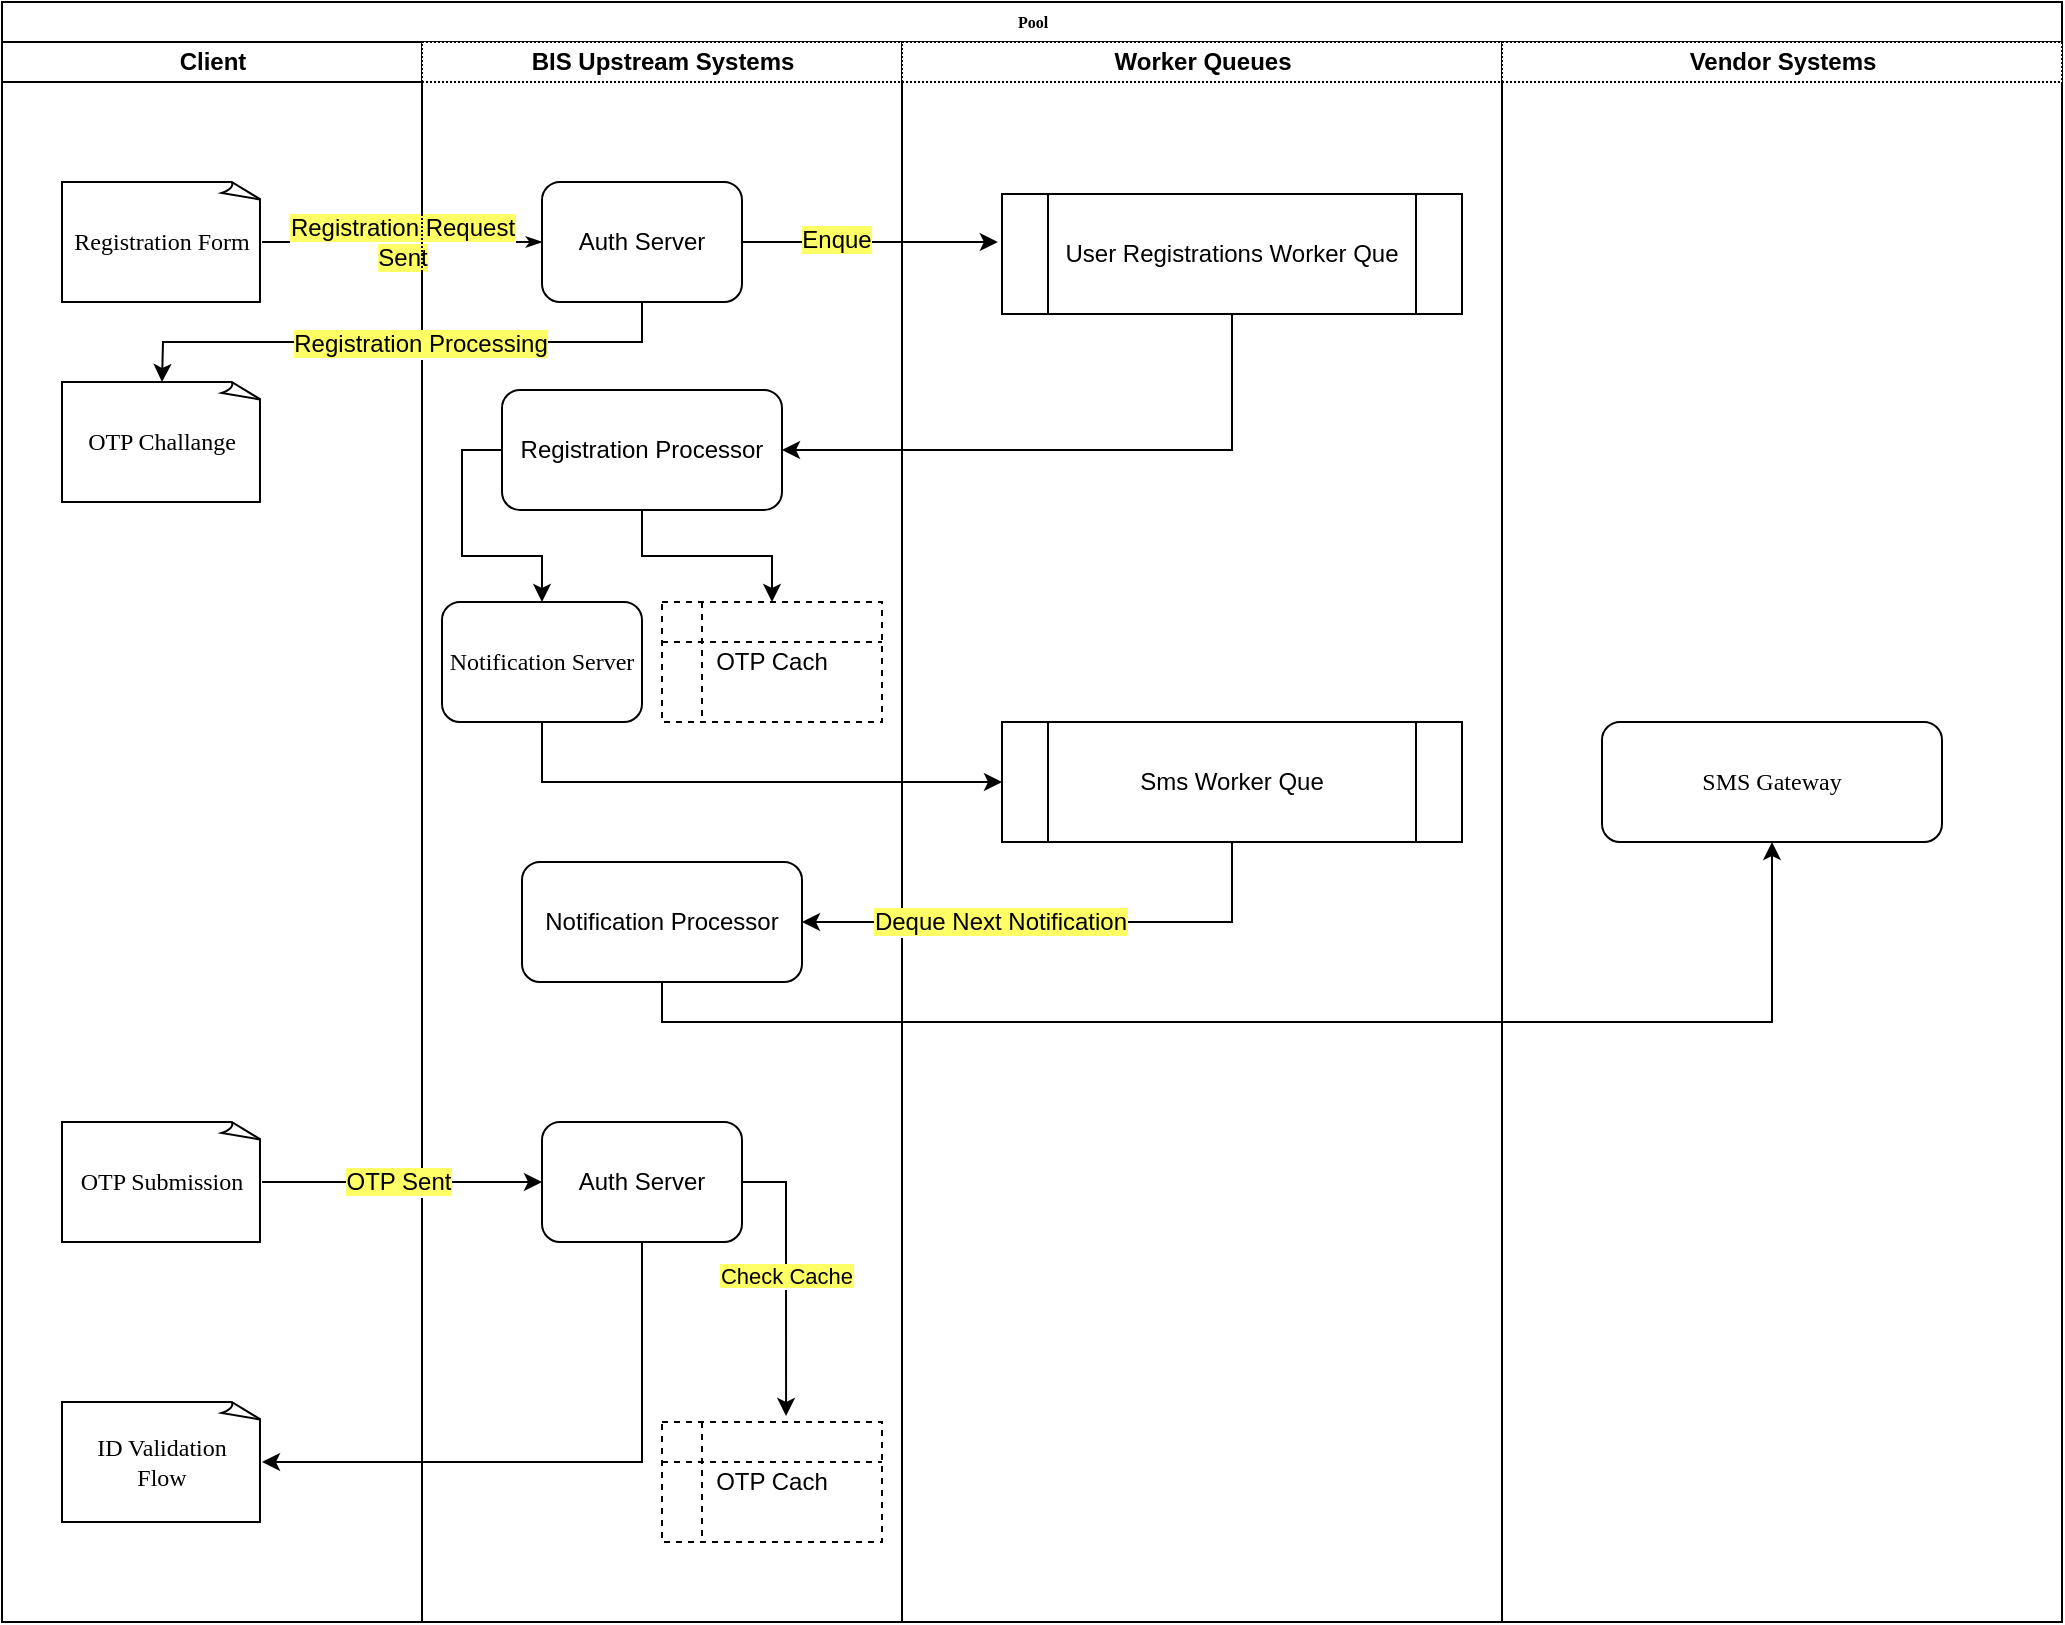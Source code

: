<mxfile version="12.1.3" type="github" pages="2">
  <diagram name="Page-1" id="74e2e168-ea6b-b213-b513-2b3c1d86103e">
    <mxGraphModel dx="1412" dy="827" grid="1" gridSize="10" guides="1" tooltips="1" connect="1" arrows="1" fold="1" page="1" pageScale="1" pageWidth="1100" pageHeight="850" background="#ffffff" math="0" shadow="0">
      <root>
        <mxCell id="0"/>
        <mxCell id="1" parent="0"/>
        <mxCell id="77e6c97f196da883-1" value="Pool" style="swimlane;html=1;childLayout=stackLayout;startSize=20;rounded=0;shadow=0;labelBackgroundColor=none;strokeColor=#000000;strokeWidth=1;fillColor=#ffffff;fontFamily=Verdana;fontSize=8;fontColor=#000000;align=center;" parent="1" vertex="1">
          <mxGeometry x="70" y="40" width="1030" height="810" as="geometry"/>
        </mxCell>
        <mxCell id="77e6c97f196da883-2" value="Client" style="swimlane;html=1;startSize=20;" parent="77e6c97f196da883-1" vertex="1">
          <mxGeometry y="20" width="210" height="790" as="geometry"/>
        </mxCell>
        <mxCell id="77e6c97f196da883-8" value="&lt;font style=&quot;font-size: 12px&quot;&gt;Registration Form&lt;/font&gt;" style="whiteSpace=wrap;html=1;shape=mxgraph.basic.document;shadow=0;fontFamily=Verdana;fontSize=8;fontColor=#000000;align=center;strokeColor=#000000;strokeWidth=1;fillColor=#ffffff;" parent="77e6c97f196da883-2" vertex="1">
          <mxGeometry x="30" y="70" width="100" height="60" as="geometry"/>
        </mxCell>
        <mxCell id="rNpucQpz812tMkQy0poS-6" value="&lt;font style=&quot;font-size: 12px&quot;&gt;OTP Challange&lt;/font&gt;" style="whiteSpace=wrap;html=1;shape=mxgraph.basic.document;shadow=0;fontFamily=Verdana;fontSize=8;fontColor=#000000;align=center;strokeColor=#000000;strokeWidth=1;fillColor=#ffffff;" parent="77e6c97f196da883-2" vertex="1">
          <mxGeometry x="30" y="170" width="100" height="60" as="geometry"/>
        </mxCell>
        <mxCell id="rNpucQpz812tMkQy0poS-40" value="&lt;font style=&quot;font-size: 12px&quot;&gt;OTP Submission&lt;/font&gt;" style="whiteSpace=wrap;html=1;shape=mxgraph.basic.document;shadow=0;fontFamily=Verdana;fontSize=8;fontColor=#000000;align=center;strokeColor=#000000;strokeWidth=1;fillColor=#ffffff;" parent="77e6c97f196da883-2" vertex="1">
          <mxGeometry x="30" y="540" width="100" height="60" as="geometry"/>
        </mxCell>
        <mxCell id="rNpucQpz812tMkQy0poS-51" value="&lt;font style=&quot;font-size: 12px&quot;&gt;ID Validation&lt;br&gt;Flow&lt;br&gt;&lt;/font&gt;" style="whiteSpace=wrap;html=1;shape=mxgraph.basic.document;shadow=0;fontFamily=Verdana;fontSize=8;fontColor=#000000;align=center;strokeColor=#000000;strokeWidth=1;fillColor=#ffffff;" parent="77e6c97f196da883-2" vertex="1">
          <mxGeometry x="30" y="680" width="100" height="60" as="geometry"/>
        </mxCell>
        <mxCell id="77e6c97f196da883-26" style="edgeStyle=orthogonalEdgeStyle;rounded=1;html=1;labelBackgroundColor=none;startArrow=none;startFill=0;startSize=5;endArrow=classicThin;endFill=1;endSize=5;jettySize=auto;orthogonalLoop=1;strokeColor=#000000;strokeWidth=1;fontFamily=Verdana;fontSize=8;fontColor=#000000;entryX=0;entryY=0.5;entryDx=0;entryDy=0;" parent="77e6c97f196da883-1" source="77e6c97f196da883-8" target="77e6c97f196da883-12" edge="1">
          <mxGeometry relative="1" as="geometry">
            <mxPoint x="190" y="115" as="targetPoint"/>
          </mxGeometry>
        </mxCell>
        <mxCell id="rNpucQpz812tMkQy0poS-1" value="&lt;span style=&quot;background-color: rgb(255 , 255 , 102)&quot;&gt;Registration Request&lt;br&gt;Sent&lt;br&gt;&lt;/span&gt;" style="text;html=1;resizable=0;points=[];align=center;verticalAlign=middle;labelBackgroundColor=#ffffff;" parent="77e6c97f196da883-26" vertex="1" connectable="0">
          <mxGeometry x="-0.314" relative="1" as="geometry">
            <mxPoint x="22" as="offset"/>
          </mxGeometry>
        </mxCell>
        <mxCell id="77e6c97f196da883-4" value="BIS Upstream Systems" style="swimlane;html=1;startSize=20;dashed=1;dashPattern=1 1;" parent="77e6c97f196da883-1" vertex="1">
          <mxGeometry x="210" y="20" width="240" height="790" as="geometry"/>
        </mxCell>
        <mxCell id="77e6c97f196da883-12" value="&lt;p&gt;&lt;span id=&quot;docs-internal-guid-2077749d-7fff-49c3-02e4-d4d9bcf073a4&quot;&gt;&lt;span style=&quot;font-family: &amp;#34;arial&amp;#34; ; background-color: transparent ; vertical-align: baseline ; white-space: pre-wrap&quot;&gt;&lt;font style=&quot;font-size: 12px&quot;&gt;Auth Server&lt;/font&gt;&lt;/span&gt;&lt;/span&gt;&lt;/p&gt;" style="rounded=1;whiteSpace=wrap;html=1;shadow=0;labelBackgroundColor=none;strokeColor=#000000;strokeWidth=1;fillColor=#ffffff;fontFamily=Verdana;fontSize=8;fontColor=#000000;align=center;" parent="77e6c97f196da883-4" vertex="1">
          <mxGeometry x="60" y="70" width="100" height="60" as="geometry"/>
        </mxCell>
        <mxCell id="77e6c97f196da883-14" value="&lt;span style=&quot;font-family: &amp;#34;arial&amp;#34; ; font-size: 12px ; white-space: pre-wrap&quot;&gt;Notification Processor&lt;/span&gt;" style="rounded=1;whiteSpace=wrap;html=1;shadow=0;labelBackgroundColor=none;strokeColor=#000000;strokeWidth=1;fillColor=#ffffff;fontFamily=Verdana;fontSize=8;fontColor=#000000;align=center;" parent="77e6c97f196da883-4" vertex="1">
          <mxGeometry x="50" y="410" width="140" height="60" as="geometry"/>
        </mxCell>
        <mxCell id="rNpucQpz812tMkQy0poS-17" value="OTP Cach" style="shape=internalStorage;whiteSpace=wrap;html=1;backgroundOutline=1;dashed=1;" parent="77e6c97f196da883-4" vertex="1">
          <mxGeometry x="120" y="280" width="110" height="60" as="geometry"/>
        </mxCell>
        <mxCell id="77e6c97f196da883-17" value="&lt;font style=&quot;font-size: 12px&quot;&gt;Notification Server&lt;/font&gt;" style="rounded=1;whiteSpace=wrap;html=1;shadow=0;labelBackgroundColor=none;strokeColor=#000000;strokeWidth=1;fillColor=#ffffff;fontFamily=Verdana;fontSize=8;fontColor=#000000;align=center;" parent="77e6c97f196da883-4" vertex="1">
          <mxGeometry x="10" y="280" width="100" height="60" as="geometry"/>
        </mxCell>
        <mxCell id="rNpucQpz812tMkQy0poS-49" value="&lt;span style=&quot;background-color: rgb(255 , 255 , 102)&quot;&gt;Check Cache&lt;/span&gt;" style="edgeStyle=orthogonalEdgeStyle;rounded=0;orthogonalLoop=1;jettySize=auto;html=1;exitX=1;exitY=0.5;exitDx=0;exitDy=0;entryX=0.564;entryY=-0.05;entryDx=0;entryDy=0;entryPerimeter=0;" parent="77e6c97f196da883-4" source="rNpucQpz812tMkQy0poS-41" target="rNpucQpz812tMkQy0poS-43" edge="1">
          <mxGeometry relative="1" as="geometry"/>
        </mxCell>
        <mxCell id="rNpucQpz812tMkQy0poS-41" value="&lt;p&gt;&lt;span id=&quot;docs-internal-guid-2077749d-7fff-49c3-02e4-d4d9bcf073a4&quot;&gt;&lt;span style=&quot;font-family: &amp;#34;arial&amp;#34; ; background-color: transparent ; vertical-align: baseline ; white-space: pre-wrap&quot;&gt;&lt;font style=&quot;font-size: 12px&quot;&gt;Auth Server&lt;/font&gt;&lt;/span&gt;&lt;/span&gt;&lt;/p&gt;" style="rounded=1;whiteSpace=wrap;html=1;shadow=0;labelBackgroundColor=none;strokeColor=#000000;strokeWidth=1;fillColor=#ffffff;fontFamily=Verdana;fontSize=8;fontColor=#000000;align=center;" parent="77e6c97f196da883-4" vertex="1">
          <mxGeometry x="60" y="540" width="100" height="60" as="geometry"/>
        </mxCell>
        <mxCell id="rNpucQpz812tMkQy0poS-43" value="OTP Cach" style="shape=internalStorage;whiteSpace=wrap;html=1;backgroundOutline=1;dashed=1;" parent="77e6c97f196da883-4" vertex="1">
          <mxGeometry x="120" y="690" width="110" height="60" as="geometry"/>
        </mxCell>
        <mxCell id="77e6c97f196da883-5" value="Worker Queues" style="swimlane;html=1;startSize=20;dashed=1;dashPattern=1 1;" parent="77e6c97f196da883-1" vertex="1">
          <mxGeometry x="450" y="20" width="300" height="790" as="geometry"/>
        </mxCell>
        <mxCell id="rNpucQpz812tMkQy0poS-3" value="&lt;span id=&quot;docs-internal-guid-0f14bd20-7fff-1467-3f81-4064697fa3dc&quot;&gt;&lt;span style=&quot;font-family: &amp;#34;arial&amp;#34; ; background-color: transparent ; vertical-align: baseline ; white-space: pre-wrap&quot;&gt;&lt;font style=&quot;font-size: 12px&quot;&gt;User Registrations Worker Que&lt;/font&gt;&lt;/span&gt;&lt;/span&gt;" style="shape=process;whiteSpace=wrap;html=1;backgroundOutline=1;" parent="77e6c97f196da883-5" vertex="1">
          <mxGeometry x="50" y="76" width="230" height="60" as="geometry"/>
        </mxCell>
        <mxCell id="rNpucQpz812tMkQy0poS-33" value="&lt;span id=&quot;docs-internal-guid-0f14bd20-7fff-1467-3f81-4064697fa3dc&quot;&gt;&lt;span style=&quot;font-family: &amp;#34;arial&amp;#34; ; background-color: transparent ; vertical-align: baseline ; white-space: pre-wrap&quot;&gt;&lt;font style=&quot;font-size: 12px&quot;&gt;Sms Worker Que&lt;/font&gt;&lt;/span&gt;&lt;/span&gt;" style="shape=process;whiteSpace=wrap;html=1;backgroundOutline=1;" parent="77e6c97f196da883-5" vertex="1">
          <mxGeometry x="50" y="340" width="230" height="60" as="geometry"/>
        </mxCell>
        <mxCell id="77e6c97f196da883-7" value="Vendor Systems" style="swimlane;html=1;startSize=20;dashed=1;dashPattern=1 1;" parent="77e6c97f196da883-1" vertex="1">
          <mxGeometry x="750" y="20" width="280" height="790" as="geometry"/>
        </mxCell>
        <mxCell id="77e6c97f196da883-24" value="&lt;font style=&quot;font-size: 12px&quot;&gt;SMS Gateway&lt;/font&gt;" style="rounded=1;whiteSpace=wrap;html=1;shadow=0;labelBackgroundColor=none;strokeColor=#000000;strokeWidth=1;fillColor=#ffffff;fontFamily=Verdana;fontSize=8;fontColor=#000000;align=center;" parent="77e6c97f196da883-7" vertex="1">
          <mxGeometry x="50" y="340" width="170" height="60" as="geometry"/>
        </mxCell>
        <mxCell id="rNpucQpz812tMkQy0poS-4" style="edgeStyle=orthogonalEdgeStyle;rounded=0;orthogonalLoop=1;jettySize=auto;html=1;exitX=1;exitY=0.5;exitDx=0;exitDy=0;entryX=-0.009;entryY=0.4;entryDx=0;entryDy=0;entryPerimeter=0;" parent="77e6c97f196da883-1" source="77e6c97f196da883-12" target="rNpucQpz812tMkQy0poS-3" edge="1">
          <mxGeometry relative="1" as="geometry"/>
        </mxCell>
        <mxCell id="rNpucQpz812tMkQy0poS-14" value="&lt;span style=&quot;background-color: rgb(255 , 255 , 102)&quot;&gt;Enque&lt;/span&gt;" style="text;html=1;resizable=0;points=[];align=center;verticalAlign=middle;labelBackgroundColor=#ffffff;" parent="rNpucQpz812tMkQy0poS-4" vertex="1" connectable="0">
          <mxGeometry x="-0.273" y="-2" relative="1" as="geometry">
            <mxPoint y="-3" as="offset"/>
          </mxGeometry>
        </mxCell>
        <mxCell id="rNpucQpz812tMkQy0poS-34" style="edgeStyle=orthogonalEdgeStyle;rounded=0;orthogonalLoop=1;jettySize=auto;html=1;exitX=0.5;exitY=1;exitDx=0;exitDy=0;entryX=0;entryY=0.5;entryDx=0;entryDy=0;" parent="77e6c97f196da883-1" source="77e6c97f196da883-17" target="rNpucQpz812tMkQy0poS-33" edge="1">
          <mxGeometry relative="1" as="geometry"/>
        </mxCell>
        <mxCell id="rNpucQpz812tMkQy0poS-36" style="edgeStyle=orthogonalEdgeStyle;rounded=0;orthogonalLoop=1;jettySize=auto;html=1;exitX=0.5;exitY=1;exitDx=0;exitDy=0;entryX=1;entryY=0.5;entryDx=0;entryDy=0;" parent="77e6c97f196da883-1" source="rNpucQpz812tMkQy0poS-33" target="77e6c97f196da883-14" edge="1">
          <mxGeometry relative="1" as="geometry"/>
        </mxCell>
        <mxCell id="rNpucQpz812tMkQy0poS-37" value="&lt;span style=&quot;background-color: rgb(255 , 255 , 102)&quot;&gt;Deque Next Notification&lt;/span&gt;" style="text;html=1;resizable=0;points=[];align=center;verticalAlign=middle;labelBackgroundColor=#ffffff;" parent="rNpucQpz812tMkQy0poS-36" vertex="1" connectable="0">
          <mxGeometry x="0.228" relative="1" as="geometry">
            <mxPoint as="offset"/>
          </mxGeometry>
        </mxCell>
        <mxCell id="rNpucQpz812tMkQy0poS-39" style="edgeStyle=orthogonalEdgeStyle;rounded=0;orthogonalLoop=1;jettySize=auto;html=1;exitX=0.5;exitY=1;exitDx=0;exitDy=0;entryX=0.5;entryY=1;entryDx=0;entryDy=0;" parent="77e6c97f196da883-1" source="77e6c97f196da883-14" target="77e6c97f196da883-24" edge="1">
          <mxGeometry relative="1" as="geometry"/>
        </mxCell>
        <mxCell id="rNpucQpz812tMkQy0poS-46" style="edgeStyle=orthogonalEdgeStyle;rounded=0;orthogonalLoop=1;jettySize=auto;html=1;exitX=1;exitY=0.5;exitDx=0;exitDy=0;exitPerimeter=0;entryX=0;entryY=0.5;entryDx=0;entryDy=0;" parent="77e6c97f196da883-1" source="rNpucQpz812tMkQy0poS-40" target="rNpucQpz812tMkQy0poS-41" edge="1">
          <mxGeometry relative="1" as="geometry"/>
        </mxCell>
        <mxCell id="rNpucQpz812tMkQy0poS-52" value="&lt;span style=&quot;background-color: rgb(255 , 255 , 102)&quot;&gt;OTP Sent&lt;/span&gt;" style="text;html=1;resizable=0;points=[];align=center;verticalAlign=middle;labelBackgroundColor=#ffffff;" parent="rNpucQpz812tMkQy0poS-46" vertex="1" connectable="0">
          <mxGeometry x="-0.2" y="-3" relative="1" as="geometry">
            <mxPoint x="12" y="-3" as="offset"/>
          </mxGeometry>
        </mxCell>
        <mxCell id="rNpucQpz812tMkQy0poS-50" style="edgeStyle=orthogonalEdgeStyle;rounded=0;orthogonalLoop=1;jettySize=auto;html=1;exitX=0.5;exitY=1;exitDx=0;exitDy=0;entryX=1;entryY=0.5;entryDx=0;entryDy=0;entryPerimeter=0;" parent="77e6c97f196da883-1" source="rNpucQpz812tMkQy0poS-41" target="rNpucQpz812tMkQy0poS-51" edge="1">
          <mxGeometry relative="1" as="geometry">
            <mxPoint x="150" y="730" as="targetPoint"/>
            <Array as="points">
              <mxPoint x="320" y="730"/>
            </Array>
          </mxGeometry>
        </mxCell>
        <mxCell id="rNpucQpz812tMkQy0poS-5" style="edgeStyle=orthogonalEdgeStyle;rounded=0;orthogonalLoop=1;jettySize=auto;html=1;exitX=0.5;exitY=1;exitDx=0;exitDy=0;" parent="1" source="77e6c97f196da883-12" edge="1">
          <mxGeometry relative="1" as="geometry">
            <mxPoint x="150" y="230" as="targetPoint"/>
          </mxGeometry>
        </mxCell>
        <mxCell id="rNpucQpz812tMkQy0poS-53" value="&lt;span style=&quot;background-color: rgb(255 , 255 , 102)&quot;&gt;Registration Processing&lt;/span&gt;" style="text;html=1;resizable=0;points=[];align=center;verticalAlign=middle;labelBackgroundColor=#ffffff;" parent="rNpucQpz812tMkQy0poS-5" vertex="1" connectable="0">
          <mxGeometry x="-0.064" y="1" relative="1" as="geometry">
            <mxPoint as="offset"/>
          </mxGeometry>
        </mxCell>
        <mxCell id="rNpucQpz812tMkQy0poS-26" value="Text" style="text;html=1;resizable=0;points=[];autosize=1;align=left;verticalAlign=top;spacingTop=-4;" parent="1" vertex="1">
          <mxGeometry x="396" y="274" width="40" height="20" as="geometry"/>
        </mxCell>
        <mxCell id="rNpucQpz812tMkQy0poS-30" style="edgeStyle=orthogonalEdgeStyle;rounded=0;orthogonalLoop=1;jettySize=auto;html=1;exitX=0.5;exitY=1;exitDx=0;exitDy=0;entryX=0.5;entryY=0;entryDx=0;entryDy=0;" parent="1" source="rNpucQpz812tMkQy0poS-27" target="rNpucQpz812tMkQy0poS-17" edge="1">
          <mxGeometry relative="1" as="geometry"/>
        </mxCell>
        <mxCell id="rNpucQpz812tMkQy0poS-38" style="edgeStyle=orthogonalEdgeStyle;rounded=0;orthogonalLoop=1;jettySize=auto;html=1;exitX=0;exitY=0.5;exitDx=0;exitDy=0;entryX=0.5;entryY=0;entryDx=0;entryDy=0;" parent="1" source="rNpucQpz812tMkQy0poS-27" target="77e6c97f196da883-17" edge="1">
          <mxGeometry relative="1" as="geometry"/>
        </mxCell>
        <mxCell id="rNpucQpz812tMkQy0poS-27" value="&lt;p&gt;&lt;font face=&quot;arial&quot;&gt;&lt;span style=&quot;font-size: 12px ; white-space: pre-wrap&quot;&gt;Registration Processor&lt;/span&gt;&lt;/font&gt;&lt;/p&gt;" style="rounded=1;whiteSpace=wrap;html=1;shadow=0;labelBackgroundColor=none;strokeColor=#000000;strokeWidth=1;fillColor=#ffffff;fontFamily=Verdana;fontSize=8;fontColor=#000000;align=center;" parent="1" vertex="1">
          <mxGeometry x="320" y="234" width="140" height="60" as="geometry"/>
        </mxCell>
        <mxCell id="rNpucQpz812tMkQy0poS-28" style="edgeStyle=orthogonalEdgeStyle;rounded=0;orthogonalLoop=1;jettySize=auto;html=1;exitX=0.5;exitY=1;exitDx=0;exitDy=0;entryX=1;entryY=0.5;entryDx=0;entryDy=0;" parent="1" source="rNpucQpz812tMkQy0poS-3" target="rNpucQpz812tMkQy0poS-27" edge="1">
          <mxGeometry relative="1" as="geometry"/>
        </mxCell>
      </root>
    </mxGraphModel>
  </diagram>
  <diagram id="dcyfM6stVvTlUoeN7eC1" name="Page-2">
    <mxGraphModel dx="1412" dy="827" grid="1" gridSize="10" guides="1" tooltips="1" connect="1" arrows="1" fold="1" page="1" pageScale="1" pageWidth="827" pageHeight="1169" math="0" shadow="0">
      <root>
        <mxCell id="lUVY2qAvAQEqJGX8FMga-0"/>
        <mxCell id="lUVY2qAvAQEqJGX8FMga-1" parent="lUVY2qAvAQEqJGX8FMga-0"/>
        <mxCell id="lUVY2qAvAQEqJGX8FMga-2" value="Pool" style="swimlane;html=1;childLayout=stackLayout;startSize=20;rounded=0;shadow=0;labelBackgroundColor=none;strokeColor=#000000;strokeWidth=1;fillColor=#ffffff;fontFamily=Verdana;fontSize=8;fontColor=#000000;align=center;" vertex="1" parent="lUVY2qAvAQEqJGX8FMga-1">
          <mxGeometry x="70" y="40" width="1040" height="930" as="geometry"/>
        </mxCell>
        <mxCell id="lUVY2qAvAQEqJGX8FMga-3" value="Client" style="swimlane;html=1;startSize=20;" vertex="1" parent="lUVY2qAvAQEqJGX8FMga-2">
          <mxGeometry y="20" width="210" height="910" as="geometry"/>
        </mxCell>
        <mxCell id="lUVY2qAvAQEqJGX8FMga-4" value="&lt;font style=&quot;font-size: 12px&quot;&gt;ID Verification&amp;nbsp;&lt;br&gt;Form&lt;br&gt;&lt;/font&gt;" style="whiteSpace=wrap;html=1;shape=mxgraph.basic.document;shadow=0;fontFamily=Verdana;fontSize=8;fontColor=#000000;align=center;strokeColor=#000000;strokeWidth=1;fillColor=#ffffff;" vertex="1" parent="lUVY2qAvAQEqJGX8FMga-3">
          <mxGeometry x="30" y="70" width="100" height="60" as="geometry"/>
        </mxCell>
        <mxCell id="lUVY2qAvAQEqJGX8FMga-5" value="&lt;font style=&quot;font-size: 12px&quot;&gt;OTP Challange&lt;/font&gt;" style="whiteSpace=wrap;html=1;shape=mxgraph.basic.document;shadow=0;fontFamily=Verdana;fontSize=8;fontColor=#000000;align=center;strokeColor=#000000;strokeWidth=1;fillColor=#ffffff;" vertex="1" parent="lUVY2qAvAQEqJGX8FMga-3">
          <mxGeometry x="30" y="170" width="100" height="60" as="geometry"/>
        </mxCell>
        <mxCell id="lUVY2qAvAQEqJGX8FMga-6" value="&lt;font style=&quot;font-size: 12px&quot;&gt;OTP Submission&lt;/font&gt;" style="whiteSpace=wrap;html=1;shape=mxgraph.basic.document;shadow=0;fontFamily=Verdana;fontSize=8;fontColor=#000000;align=center;strokeColor=#000000;strokeWidth=1;fillColor=#ffffff;" vertex="1" parent="lUVY2qAvAQEqJGX8FMga-3">
          <mxGeometry x="30" y="540" width="100" height="60" as="geometry"/>
        </mxCell>
        <mxCell id="lUVY2qAvAQEqJGX8FMga-7" value="&lt;font style=&quot;font-size: 12px&quot;&gt;ID Validation&lt;br&gt;Flow&lt;br&gt;&lt;/font&gt;" style="whiteSpace=wrap;html=1;shape=mxgraph.basic.document;shadow=0;fontFamily=Verdana;fontSize=8;fontColor=#000000;align=center;strokeColor=#000000;strokeWidth=1;fillColor=#ffffff;" vertex="1" parent="lUVY2qAvAQEqJGX8FMga-3">
          <mxGeometry x="30" y="680" width="100" height="60" as="geometry"/>
        </mxCell>
        <mxCell id="lUVY2qAvAQEqJGX8FMga-8" style="edgeStyle=orthogonalEdgeStyle;rounded=1;html=1;labelBackgroundColor=none;startArrow=none;startFill=0;startSize=5;endArrow=classicThin;endFill=1;endSize=5;jettySize=auto;orthogonalLoop=1;strokeColor=#000000;strokeWidth=1;fontFamily=Verdana;fontSize=8;fontColor=#000000;entryX=0;entryY=0.5;entryDx=0;entryDy=0;" edge="1" parent="lUVY2qAvAQEqJGX8FMga-2" source="lUVY2qAvAQEqJGX8FMga-4" target="lUVY2qAvAQEqJGX8FMga-11">
          <mxGeometry relative="1" as="geometry">
            <mxPoint x="190" y="115" as="targetPoint"/>
          </mxGeometry>
        </mxCell>
        <mxCell id="lUVY2qAvAQEqJGX8FMga-9" value="&lt;span style=&quot;background-color: rgb(255 , 255 , 102)&quot;&gt;Verification Request&lt;br&gt;Sent&lt;br&gt;&lt;/span&gt;" style="text;html=1;resizable=0;points=[];align=center;verticalAlign=middle;labelBackgroundColor=#ffffff;" vertex="1" connectable="0" parent="lUVY2qAvAQEqJGX8FMga-8">
          <mxGeometry x="-0.314" relative="1" as="geometry">
            <mxPoint x="22" as="offset"/>
          </mxGeometry>
        </mxCell>
        <mxCell id="lUVY2qAvAQEqJGX8FMga-10" value="BIS Upstream Systems" style="swimlane;html=1;startSize=20;dashed=1;dashPattern=1 1;" vertex="1" parent="lUVY2qAvAQEqJGX8FMga-2">
          <mxGeometry x="210" y="20" width="250" height="910" as="geometry"/>
        </mxCell>
        <mxCell id="lUVY2qAvAQEqJGX8FMga-11" value="&lt;p&gt;&lt;span id=&quot;docs-internal-guid-2077749d-7fff-49c3-02e4-d4d9bcf073a4&quot;&gt;&lt;span style=&quot;font-family: &amp;#34;arial&amp;#34; ; background-color: transparent ; vertical-align: baseline ; white-space: pre-wrap&quot;&gt;&lt;font style=&quot;font-size: 12px&quot;&gt;Auth Server&lt;/font&gt;&lt;/span&gt;&lt;/span&gt;&lt;/p&gt;" style="rounded=1;whiteSpace=wrap;html=1;shadow=0;labelBackgroundColor=none;strokeColor=#000000;strokeWidth=1;fillColor=#ffffff;fontFamily=Verdana;fontSize=8;fontColor=#000000;align=center;" vertex="1" parent="lUVY2qAvAQEqJGX8FMga-10">
          <mxGeometry x="60" y="70" width="100" height="60" as="geometry"/>
        </mxCell>
        <mxCell id="lUVY2qAvAQEqJGX8FMga-12" value="&lt;span style=&quot;font-family: &amp;#34;arial&amp;#34; ; font-size: 12px ; white-space: pre-wrap&quot;&gt;Notification Processor&lt;/span&gt;" style="rounded=1;whiteSpace=wrap;html=1;shadow=0;labelBackgroundColor=none;strokeColor=#000000;strokeWidth=1;fillColor=#ffffff;fontFamily=Verdana;fontSize=8;fontColor=#000000;align=center;" vertex="1" parent="lUVY2qAvAQEqJGX8FMga-10">
          <mxGeometry x="40" y="440" width="140" height="60" as="geometry"/>
        </mxCell>
        <mxCell id="lUVY2qAvAQEqJGX8FMga-13" value="OTP Cache" style="shape=internalStorage;whiteSpace=wrap;html=1;backgroundOutline=1;dashed=1;" vertex="1" parent="lUVY2qAvAQEqJGX8FMga-10">
          <mxGeometry x="120" y="280" width="110" height="60" as="geometry"/>
        </mxCell>
        <mxCell id="lUVY2qAvAQEqJGX8FMga-14" value="&lt;font style=&quot;font-size: 12px&quot;&gt;Notification Server&lt;/font&gt;" style="rounded=1;whiteSpace=wrap;html=1;shadow=0;labelBackgroundColor=none;strokeColor=#000000;strokeWidth=1;fillColor=#ffffff;fontFamily=Verdana;fontSize=8;fontColor=#000000;align=center;" vertex="1" parent="lUVY2qAvAQEqJGX8FMga-10">
          <mxGeometry x="10" y="360" width="100" height="60" as="geometry"/>
        </mxCell>
        <mxCell id="lUVY2qAvAQEqJGX8FMga-15" value="&lt;span style=&quot;background-color: rgb(255 , 255 , 102)&quot;&gt;Check Cache&lt;/span&gt;" style="edgeStyle=orthogonalEdgeStyle;rounded=0;orthogonalLoop=1;jettySize=auto;html=1;exitX=1;exitY=0.5;exitDx=0;exitDy=0;entryX=0.564;entryY=-0.05;entryDx=0;entryDy=0;entryPerimeter=0;" edge="1" parent="lUVY2qAvAQEqJGX8FMga-10" source="lUVY2qAvAQEqJGX8FMga-16" target="lUVY2qAvAQEqJGX8FMga-17">
          <mxGeometry relative="1" as="geometry"/>
        </mxCell>
        <mxCell id="lUVY2qAvAQEqJGX8FMga-16" value="&lt;p&gt;&lt;span id=&quot;docs-internal-guid-2077749d-7fff-49c3-02e4-d4d9bcf073a4&quot;&gt;&lt;span style=&quot;font-family: &amp;#34;arial&amp;#34; ; background-color: transparent ; vertical-align: baseline ; white-space: pre-wrap&quot;&gt;&lt;font style=&quot;font-size: 12px&quot;&gt;Auth Server&lt;/font&gt;&lt;/span&gt;&lt;/span&gt;&lt;/p&gt;" style="rounded=1;whiteSpace=wrap;html=1;shadow=0;labelBackgroundColor=none;strokeColor=#000000;strokeWidth=1;fillColor=#ffffff;fontFamily=Verdana;fontSize=8;fontColor=#000000;align=center;" vertex="1" parent="lUVY2qAvAQEqJGX8FMga-10">
          <mxGeometry x="60" y="540" width="100" height="60" as="geometry"/>
        </mxCell>
        <mxCell id="lUVY2qAvAQEqJGX8FMga-47" style="edgeStyle=orthogonalEdgeStyle;rounded=0;orthogonalLoop=1;jettySize=auto;html=1;exitX=0.5;exitY=1;exitDx=0;exitDy=0;" edge="1" parent="lUVY2qAvAQEqJGX8FMga-10" source="lUVY2qAvAQEqJGX8FMga-17" target="lUVY2qAvAQEqJGX8FMga-42">
          <mxGeometry relative="1" as="geometry"/>
        </mxCell>
        <mxCell id="lUVY2qAvAQEqJGX8FMga-17" value="OTP Cache" style="shape=internalStorage;whiteSpace=wrap;html=1;backgroundOutline=1;dashed=1;" vertex="1" parent="lUVY2qAvAQEqJGX8FMga-10">
          <mxGeometry x="120" y="690" width="110" height="60" as="geometry"/>
        </mxCell>
        <mxCell id="lUVY2qAvAQEqJGX8FMga-41" value="Accounts&amp;nbsp;&lt;br&gt;Store" style="shape=cylinder;whiteSpace=wrap;html=1;boundedLbl=1;backgroundOutline=1;" vertex="1" parent="lUVY2qAvAQEqJGX8FMga-10">
          <mxGeometry x="30" y="680" width="60" height="80" as="geometry"/>
        </mxCell>
        <mxCell id="lUVY2qAvAQEqJGX8FMga-43" style="edgeStyle=orthogonalEdgeStyle;rounded=0;orthogonalLoop=1;jettySize=auto;html=1;exitX=0;exitY=0.5;exitDx=0;exitDy=0;" edge="1" parent="lUVY2qAvAQEqJGX8FMga-10" source="lUVY2qAvAQEqJGX8FMga-42" target="lUVY2qAvAQEqJGX8FMga-41">
          <mxGeometry relative="1" as="geometry"/>
        </mxCell>
        <mxCell id="lUVY2qAvAQEqJGX8FMga-51" value="Persist User" style="text;html=1;resizable=0;points=[];align=center;verticalAlign=middle;labelBackgroundColor=#FFFF66;" vertex="1" connectable="0" parent="lUVY2qAvAQEqJGX8FMga-43">
          <mxGeometry y="-1" relative="1" as="geometry">
            <mxPoint x="-3" y="-39" as="offset"/>
          </mxGeometry>
        </mxCell>
        <mxCell id="lUVY2qAvAQEqJGX8FMga-42" value="Valid" style="rhombus;whiteSpace=wrap;html=1;" vertex="1" parent="lUVY2qAvAQEqJGX8FMga-10">
          <mxGeometry x="136" y="790" width="80" height="80" as="geometry"/>
        </mxCell>
        <mxCell id="lUVY2qAvAQEqJGX8FMga-36" style="edgeStyle=orthogonalEdgeStyle;rounded=0;orthogonalLoop=1;jettySize=auto;html=1;exitX=0;exitY=0.5;exitDx=0;exitDy=0;entryX=0.5;entryY=0;entryDx=0;entryDy=0;" edge="1" parent="lUVY2qAvAQEqJGX8FMga-10" source="lUVY2qAvAQEqJGX8FMga-13" target="lUVY2qAvAQEqJGX8FMga-14">
          <mxGeometry relative="1" as="geometry"/>
        </mxCell>
        <mxCell id="lUVY2qAvAQEqJGX8FMga-56" value="&lt;font color=&quot;#000000&quot; style=&quot;background-color: rgb(255 , 255 , 102)&quot;&gt;Notify&lt;/font&gt;" style="text;html=1;resizable=0;points=[];align=center;verticalAlign=middle;labelBackgroundColor=#ffffff;fontColor=#FFFF66;" vertex="1" connectable="0" parent="lUVY2qAvAQEqJGX8FMga-36">
          <mxGeometry x="0.036" y="17" relative="1" as="geometry">
            <mxPoint as="offset"/>
          </mxGeometry>
        </mxCell>
        <mxCell id="lUVY2qAvAQEqJGX8FMga-18" value="Worker Queues" style="swimlane;html=1;startSize=20;dashed=1;dashPattern=1 1;" vertex="1" parent="lUVY2qAvAQEqJGX8FMga-2">
          <mxGeometry x="460" y="20" width="300" height="910" as="geometry"/>
        </mxCell>
        <mxCell id="lUVY2qAvAQEqJGX8FMga-19" value="&lt;span id=&quot;docs-internal-guid-0f14bd20-7fff-1467-3f81-4064697fa3dc&quot;&gt;&lt;span style=&quot;font-family: &amp;#34;arial&amp;#34; ; background-color: transparent ; vertical-align: baseline ; white-space: pre-wrap&quot;&gt;&lt;font style=&quot;font-size: 12px&quot;&gt;User Registrations Worker Que&lt;/font&gt;&lt;/span&gt;&lt;/span&gt;" style="shape=process;whiteSpace=wrap;html=1;backgroundOutline=1;" vertex="1" parent="lUVY2qAvAQEqJGX8FMga-18">
          <mxGeometry x="50" y="76" width="230" height="60" as="geometry"/>
        </mxCell>
        <mxCell id="lUVY2qAvAQEqJGX8FMga-20" value="&lt;span id=&quot;docs-internal-guid-0f14bd20-7fff-1467-3f81-4064697fa3dc&quot;&gt;&lt;span style=&quot;font-family: &amp;#34;arial&amp;#34; ; background-color: transparent ; vertical-align: baseline ; white-space: pre-wrap&quot;&gt;&lt;font style=&quot;font-size: 12px&quot;&gt;Sms Worker Que&lt;/font&gt;&lt;/span&gt;&lt;/span&gt;" style="shape=process;whiteSpace=wrap;html=1;backgroundOutline=1;" vertex="1" parent="lUVY2qAvAQEqJGX8FMga-18">
          <mxGeometry x="50" y="360" width="230" height="60" as="geometry"/>
        </mxCell>
        <mxCell id="lUVY2qAvAQEqJGX8FMga-21" value="Vendor Systems" style="swimlane;html=1;startSize=20;dashed=1;dashPattern=1 1;" vertex="1" parent="lUVY2qAvAQEqJGX8FMga-2">
          <mxGeometry x="760" y="20" width="280" height="910" as="geometry"/>
        </mxCell>
        <mxCell id="lUVY2qAvAQEqJGX8FMga-22" value="&lt;font style=&quot;font-size: 12px&quot;&gt;SMS Gateway&lt;/font&gt;" style="rounded=1;whiteSpace=wrap;html=1;shadow=0;labelBackgroundColor=none;strokeColor=#000000;strokeWidth=1;fillColor=#ffffff;fontFamily=Verdana;fontSize=8;fontColor=#000000;align=center;" vertex="1" parent="lUVY2qAvAQEqJGX8FMga-21">
          <mxGeometry x="50" y="340" width="170" height="60" as="geometry"/>
        </mxCell>
        <mxCell id="lUVY2qAvAQEqJGX8FMga-23" style="edgeStyle=orthogonalEdgeStyle;rounded=0;orthogonalLoop=1;jettySize=auto;html=1;exitX=1;exitY=0.5;exitDx=0;exitDy=0;entryX=-0.009;entryY=0.4;entryDx=0;entryDy=0;entryPerimeter=0;" edge="1" parent="lUVY2qAvAQEqJGX8FMga-2" source="lUVY2qAvAQEqJGX8FMga-11" target="lUVY2qAvAQEqJGX8FMga-19">
          <mxGeometry relative="1" as="geometry"/>
        </mxCell>
        <mxCell id="lUVY2qAvAQEqJGX8FMga-24" value="&lt;span style=&quot;background-color: rgb(255 , 255 , 102)&quot;&gt;Enque&lt;/span&gt;" style="text;html=1;resizable=0;points=[];align=center;verticalAlign=middle;labelBackgroundColor=#ffffff;" vertex="1" connectable="0" parent="lUVY2qAvAQEqJGX8FMga-23">
          <mxGeometry x="-0.273" y="-2" relative="1" as="geometry">
            <mxPoint y="-3" as="offset"/>
          </mxGeometry>
        </mxCell>
        <mxCell id="lUVY2qAvAQEqJGX8FMga-25" style="edgeStyle=orthogonalEdgeStyle;rounded=0;orthogonalLoop=1;jettySize=auto;html=1;exitX=1;exitY=0.5;exitDx=0;exitDy=0;entryX=0;entryY=0.5;entryDx=0;entryDy=0;" edge="1" parent="lUVY2qAvAQEqJGX8FMga-2" source="lUVY2qAvAQEqJGX8FMga-14" target="lUVY2qAvAQEqJGX8FMga-20">
          <mxGeometry relative="1" as="geometry"/>
        </mxCell>
        <mxCell id="lUVY2qAvAQEqJGX8FMga-26" style="edgeStyle=orthogonalEdgeStyle;rounded=0;orthogonalLoop=1;jettySize=auto;html=1;exitX=0.5;exitY=1;exitDx=0;exitDy=0;entryX=1;entryY=0.5;entryDx=0;entryDy=0;" edge="1" parent="lUVY2qAvAQEqJGX8FMga-2" source="lUVY2qAvAQEqJGX8FMga-20" target="lUVY2qAvAQEqJGX8FMga-12">
          <mxGeometry relative="1" as="geometry"/>
        </mxCell>
        <mxCell id="lUVY2qAvAQEqJGX8FMga-27" value="&lt;span style=&quot;background-color: rgb(255 , 255 , 102)&quot;&gt;Deque Next Notification&lt;/span&gt;" style="text;html=1;resizable=0;points=[];align=center;verticalAlign=middle;labelBackgroundColor=#ffffff;" vertex="1" connectable="0" parent="lUVY2qAvAQEqJGX8FMga-26">
          <mxGeometry x="0.228" relative="1" as="geometry">
            <mxPoint as="offset"/>
          </mxGeometry>
        </mxCell>
        <mxCell id="lUVY2qAvAQEqJGX8FMga-28" style="edgeStyle=orthogonalEdgeStyle;rounded=0;orthogonalLoop=1;jettySize=auto;html=1;exitX=0.5;exitY=1;exitDx=0;exitDy=0;entryX=0.5;entryY=1;entryDx=0;entryDy=0;" edge="1" parent="lUVY2qAvAQEqJGX8FMga-2" source="lUVY2qAvAQEqJGX8FMga-12" target="lUVY2qAvAQEqJGX8FMga-22">
          <mxGeometry relative="1" as="geometry"/>
        </mxCell>
        <mxCell id="lUVY2qAvAQEqJGX8FMga-53" value="&lt;font color=&quot;#000000&quot; style=&quot;background-color: rgb(255 , 255 , 102)&quot;&gt;Send SMS&lt;/font&gt;" style="text;html=1;resizable=0;points=[];align=center;verticalAlign=middle;labelBackgroundColor=#ffffff;fontColor=#FFFF66;" vertex="1" connectable="0" parent="lUVY2qAvAQEqJGX8FMga-28">
          <mxGeometry x="-0.15" y="2" relative="1" as="geometry">
            <mxPoint x="28" y="2" as="offset"/>
          </mxGeometry>
        </mxCell>
        <mxCell id="lUVY2qAvAQEqJGX8FMga-29" style="edgeStyle=orthogonalEdgeStyle;rounded=0;orthogonalLoop=1;jettySize=auto;html=1;exitX=1;exitY=0.5;exitDx=0;exitDy=0;exitPerimeter=0;entryX=0;entryY=0.5;entryDx=0;entryDy=0;" edge="1" parent="lUVY2qAvAQEqJGX8FMga-2" source="lUVY2qAvAQEqJGX8FMga-6" target="lUVY2qAvAQEqJGX8FMga-16">
          <mxGeometry relative="1" as="geometry"/>
        </mxCell>
        <mxCell id="lUVY2qAvAQEqJGX8FMga-30" value="&lt;span style=&quot;background-color: rgb(255 , 255 , 102)&quot;&gt;OTP Sent&lt;/span&gt;" style="text;html=1;resizable=0;points=[];align=center;verticalAlign=middle;labelBackgroundColor=#ffffff;" vertex="1" connectable="0" parent="lUVY2qAvAQEqJGX8FMga-29">
          <mxGeometry x="-0.2" y="-3" relative="1" as="geometry">
            <mxPoint x="12" y="-3" as="offset"/>
          </mxGeometry>
        </mxCell>
        <mxCell id="lUVY2qAvAQEqJGX8FMga-48" style="edgeStyle=orthogonalEdgeStyle;rounded=0;orthogonalLoop=1;jettySize=auto;html=1;exitX=0;exitY=0.5;exitDx=0;exitDy=0;" edge="1" parent="lUVY2qAvAQEqJGX8FMga-2" source="lUVY2qAvAQEqJGX8FMga-42" target="lUVY2qAvAQEqJGX8FMga-7">
          <mxGeometry relative="1" as="geometry">
            <Array as="points">
              <mxPoint x="346" y="880"/>
              <mxPoint x="80" y="880"/>
            </Array>
          </mxGeometry>
        </mxCell>
        <mxCell id="lUVY2qAvAQEqJGX8FMga-50" value="Provide Auth Token" style="text;html=1;resizable=0;points=[];align=center;verticalAlign=middle;labelBackgroundColor=#FFFF66;" vertex="1" connectable="0" parent="lUVY2qAvAQEqJGX8FMga-48">
          <mxGeometry x="-0.14" y="-1" relative="1" as="geometry">
            <mxPoint as="offset"/>
          </mxGeometry>
        </mxCell>
        <mxCell id="lUVY2qAvAQEqJGX8FMga-32" style="edgeStyle=orthogonalEdgeStyle;rounded=0;orthogonalLoop=1;jettySize=auto;html=1;exitX=0.5;exitY=1;exitDx=0;exitDy=0;" edge="1" parent="lUVY2qAvAQEqJGX8FMga-1" source="lUVY2qAvAQEqJGX8FMga-11">
          <mxGeometry relative="1" as="geometry">
            <mxPoint x="150" y="230" as="targetPoint"/>
          </mxGeometry>
        </mxCell>
        <mxCell id="lUVY2qAvAQEqJGX8FMga-34" value="Text" style="text;html=1;resizable=0;points=[];autosize=1;align=left;verticalAlign=top;spacingTop=-4;" vertex="1" parent="lUVY2qAvAQEqJGX8FMga-1">
          <mxGeometry x="396" y="274" width="40" height="20" as="geometry"/>
        </mxCell>
        <mxCell id="lUVY2qAvAQEqJGX8FMga-35" style="edgeStyle=orthogonalEdgeStyle;rounded=0;orthogonalLoop=1;jettySize=auto;html=1;exitX=0.5;exitY=1;exitDx=0;exitDy=0;entryX=0.5;entryY=0;entryDx=0;entryDy=0;" edge="1" parent="lUVY2qAvAQEqJGX8FMga-1" source="lUVY2qAvAQEqJGX8FMga-37" target="lUVY2qAvAQEqJGX8FMga-13">
          <mxGeometry relative="1" as="geometry"/>
        </mxCell>
        <mxCell id="lUVY2qAvAQEqJGX8FMga-54" value="&lt;font color=&quot;#000000&quot; style=&quot;background-color: rgb(255 , 255 , 102)&quot;&gt;Add OTP Cache&lt;/font&gt;" style="text;html=1;resizable=0;points=[];align=center;verticalAlign=middle;labelBackgroundColor=#ffffff;fontColor=#FFFF66;" vertex="1" connectable="0" parent="lUVY2qAvAQEqJGX8FMga-35">
          <mxGeometry x="0.009" y="-1" relative="1" as="geometry">
            <mxPoint as="offset"/>
          </mxGeometry>
        </mxCell>
        <mxCell id="lUVY2qAvAQEqJGX8FMga-37" value="&lt;p&gt;&lt;font face=&quot;arial&quot;&gt;&lt;span style=&quot;font-size: 12px ; white-space: pre-wrap&quot;&gt;Registration Processor&lt;/span&gt;&lt;/font&gt;&lt;/p&gt;" style="rounded=1;whiteSpace=wrap;html=1;shadow=0;labelBackgroundColor=none;strokeColor=#000000;strokeWidth=1;fillColor=#ffffff;fontFamily=Verdana;fontSize=8;fontColor=#000000;align=center;" vertex="1" parent="lUVY2qAvAQEqJGX8FMga-1">
          <mxGeometry x="320" y="234" width="140" height="60" as="geometry"/>
        </mxCell>
        <mxCell id="lUVY2qAvAQEqJGX8FMga-38" style="edgeStyle=orthogonalEdgeStyle;rounded=0;orthogonalLoop=1;jettySize=auto;html=1;exitX=0.5;exitY=1;exitDx=0;exitDy=0;entryX=1;entryY=0.5;entryDx=0;entryDy=0;" edge="1" parent="lUVY2qAvAQEqJGX8FMga-1" source="lUVY2qAvAQEqJGX8FMga-19" target="lUVY2qAvAQEqJGX8FMga-37">
          <mxGeometry relative="1" as="geometry"/>
        </mxCell>
        <mxCell id="lUVY2qAvAQEqJGX8FMga-58" value="&lt;font color=&quot;#000000&quot; style=&quot;background-color: rgb(255 , 255 , 102)&quot;&gt;Deque&lt;/font&gt;" style="text;html=1;resizable=0;points=[];align=center;verticalAlign=middle;labelBackgroundColor=#ffffff;fontColor=#FFFF66;" vertex="1" connectable="0" parent="lUVY2qAvAQEqJGX8FMga-38">
          <mxGeometry x="0.109" y="1" relative="1" as="geometry">
            <mxPoint as="offset"/>
          </mxGeometry>
        </mxCell>
      </root>
    </mxGraphModel>
  </diagram>
</mxfile>
